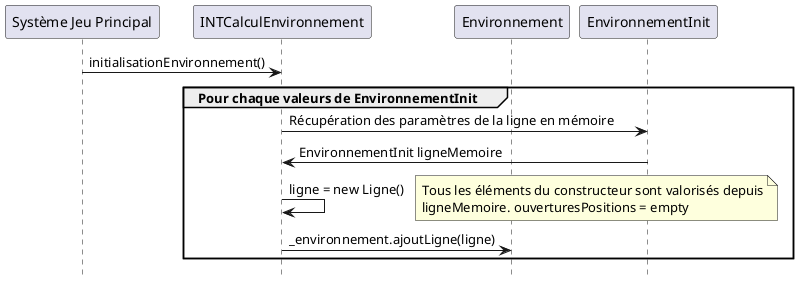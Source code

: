 @startuml
hide footbox

participant "Système Jeu Principal" as systeme
participant INTCalculEnvironnement
participant Environnement
participant EnvironnementInit

systeme -> INTCalculEnvironnement : initialisationEnvironnement()

group Pour chaque valeurs de EnvironnementInit
        INTCalculEnvironnement -> EnvironnementInit : Récupération des paramètres de la ligne en mémoire
        INTCalculEnvironnement <- EnvironnementInit : EnvironnementInit ligneMemoire
        INTCalculEnvironnement -> INTCalculEnvironnement : ligne = new Ligne()
        note right
            Tous les éléments du constructeur sont valorisés depuis
            ligneMemoire. ouverturesPositions = empty
        end note
        INTCalculEnvironnement -> Environnement : _environnement.ajoutLigne(ligne)
end

@enduml